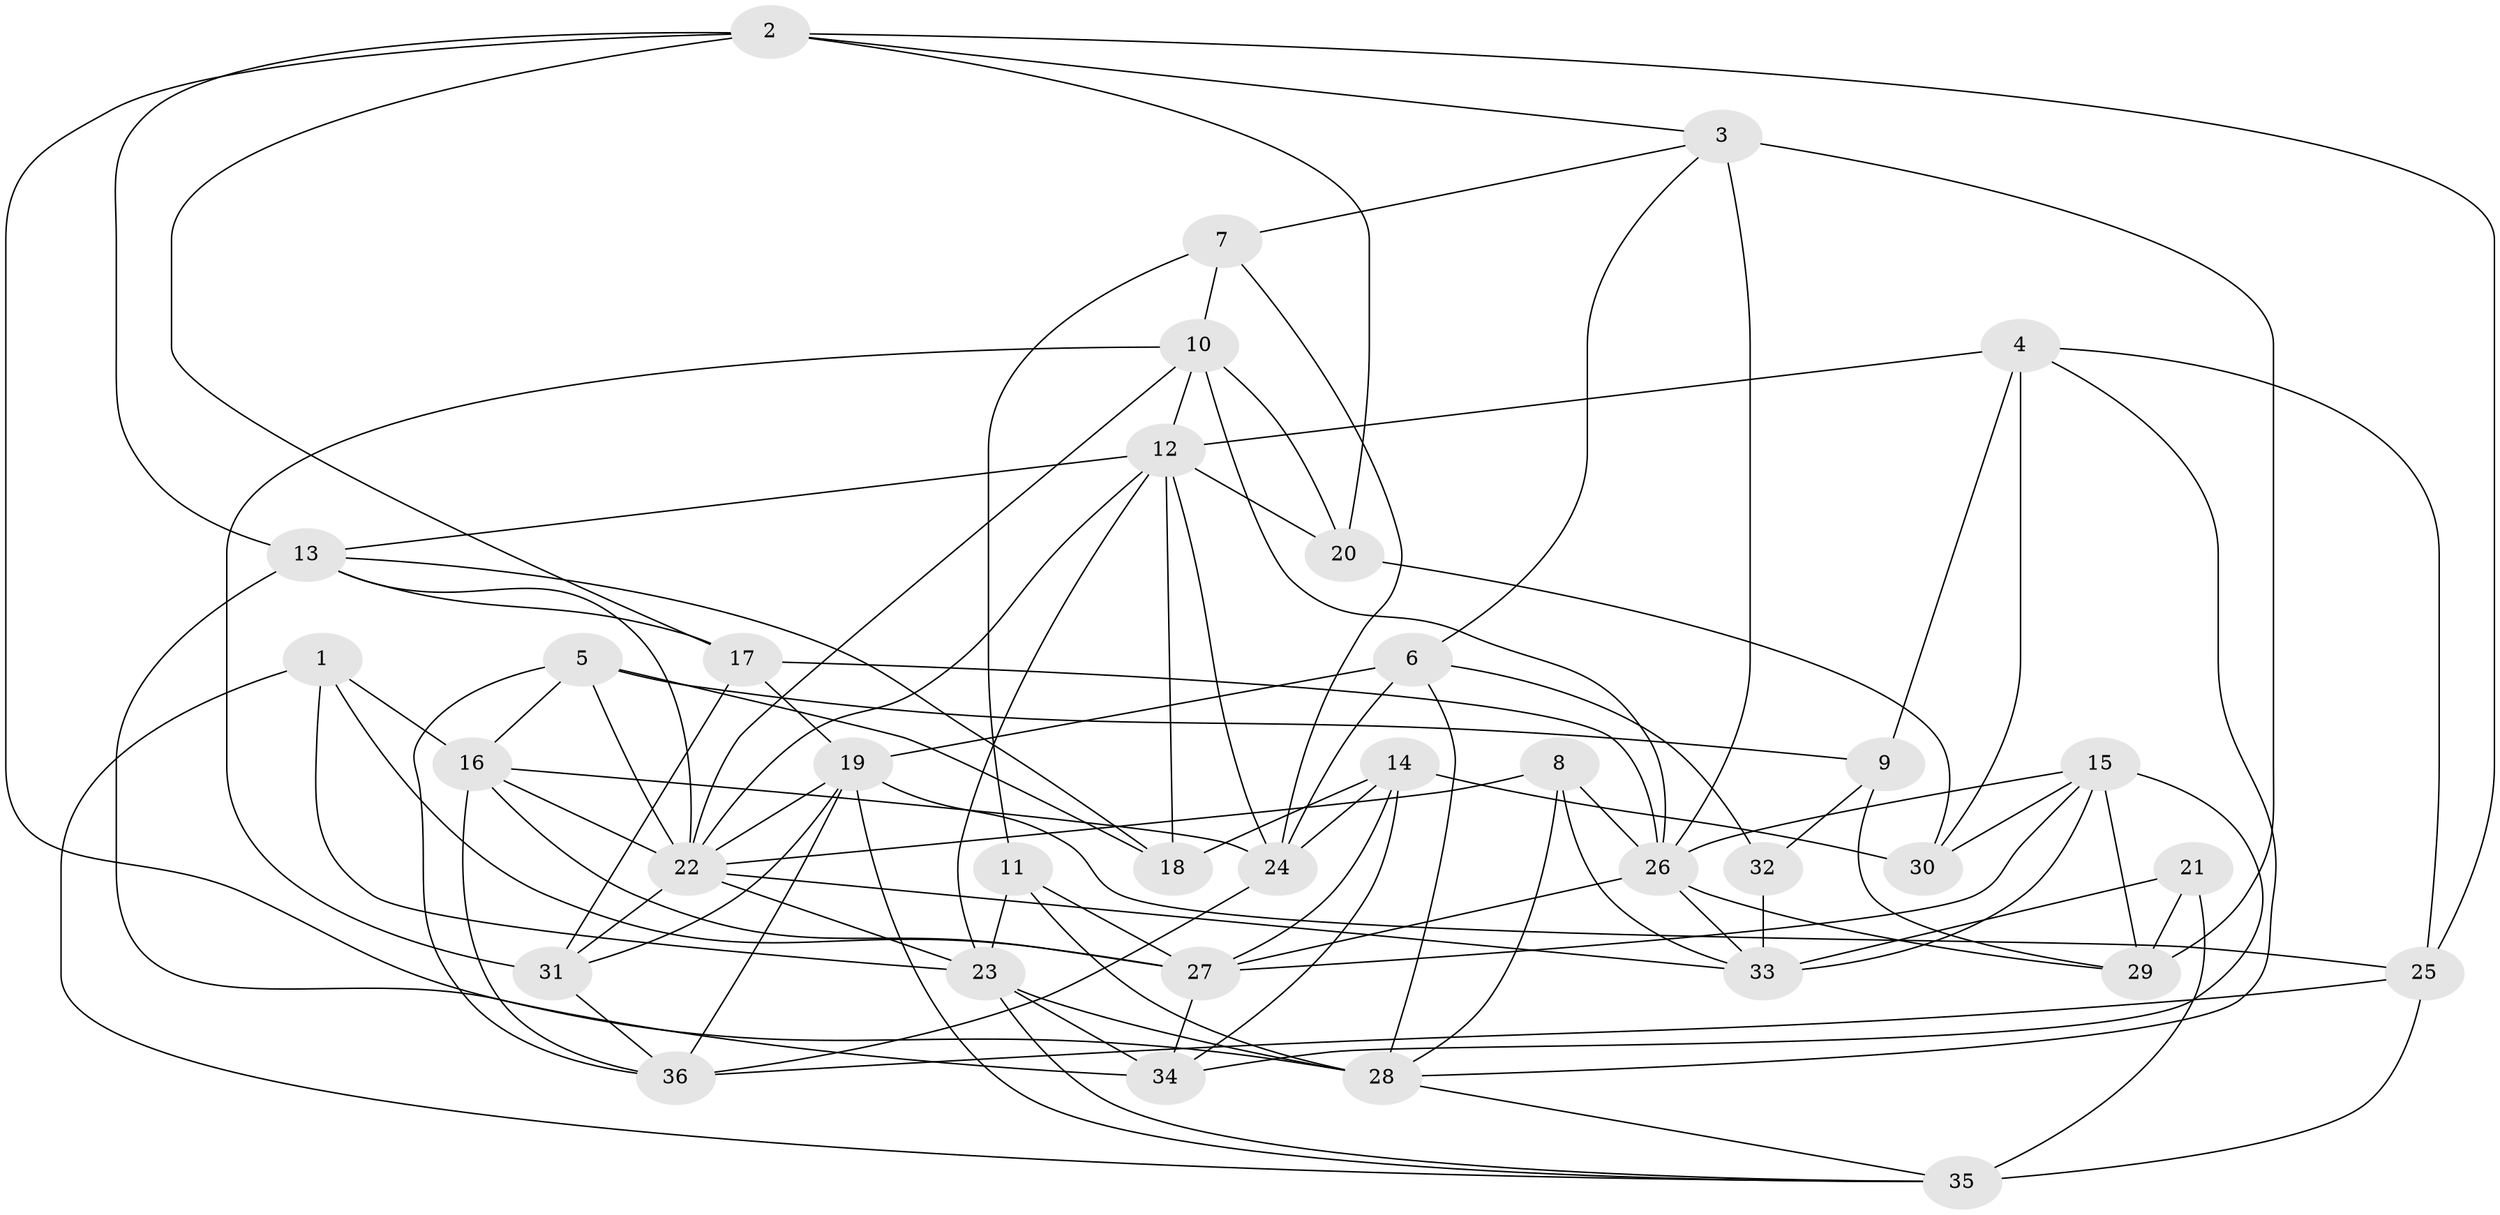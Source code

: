 // original degree distribution, {4: 1.0}
// Generated by graph-tools (version 1.1) at 2025/38/03/04/25 23:38:04]
// undirected, 36 vertices, 98 edges
graph export_dot {
  node [color=gray90,style=filled];
  1;
  2;
  3;
  4;
  5;
  6;
  7;
  8;
  9;
  10;
  11;
  12;
  13;
  14;
  15;
  16;
  17;
  18;
  19;
  20;
  21;
  22;
  23;
  24;
  25;
  26;
  27;
  28;
  29;
  30;
  31;
  32;
  33;
  34;
  35;
  36;
  1 -- 16 [weight=1.0];
  1 -- 23 [weight=1.0];
  1 -- 27 [weight=1.0];
  1 -- 35 [weight=1.0];
  2 -- 3 [weight=1.0];
  2 -- 13 [weight=1.0];
  2 -- 17 [weight=1.0];
  2 -- 20 [weight=1.0];
  2 -- 25 [weight=1.0];
  2 -- 28 [weight=1.0];
  3 -- 6 [weight=1.0];
  3 -- 7 [weight=1.0];
  3 -- 26 [weight=1.0];
  3 -- 29 [weight=2.0];
  4 -- 9 [weight=1.0];
  4 -- 12 [weight=1.0];
  4 -- 25 [weight=1.0];
  4 -- 28 [weight=1.0];
  4 -- 30 [weight=2.0];
  5 -- 9 [weight=2.0];
  5 -- 16 [weight=1.0];
  5 -- 18 [weight=1.0];
  5 -- 22 [weight=1.0];
  5 -- 36 [weight=1.0];
  6 -- 19 [weight=2.0];
  6 -- 24 [weight=1.0];
  6 -- 28 [weight=1.0];
  6 -- 32 [weight=1.0];
  7 -- 10 [weight=1.0];
  7 -- 11 [weight=1.0];
  7 -- 24 [weight=1.0];
  8 -- 22 [weight=1.0];
  8 -- 26 [weight=1.0];
  8 -- 28 [weight=1.0];
  8 -- 33 [weight=1.0];
  9 -- 29 [weight=1.0];
  9 -- 32 [weight=2.0];
  10 -- 12 [weight=1.0];
  10 -- 20 [weight=3.0];
  10 -- 22 [weight=1.0];
  10 -- 26 [weight=1.0];
  10 -- 31 [weight=3.0];
  11 -- 23 [weight=1.0];
  11 -- 27 [weight=2.0];
  11 -- 28 [weight=2.0];
  12 -- 13 [weight=1.0];
  12 -- 18 [weight=1.0];
  12 -- 20 [weight=1.0];
  12 -- 22 [weight=1.0];
  12 -- 23 [weight=1.0];
  12 -- 24 [weight=1.0];
  13 -- 17 [weight=1.0];
  13 -- 18 [weight=1.0];
  13 -- 22 [weight=1.0];
  13 -- 34 [weight=1.0];
  14 -- 18 [weight=1.0];
  14 -- 24 [weight=1.0];
  14 -- 27 [weight=1.0];
  14 -- 30 [weight=2.0];
  14 -- 34 [weight=1.0];
  15 -- 26 [weight=1.0];
  15 -- 27 [weight=1.0];
  15 -- 29 [weight=1.0];
  15 -- 30 [weight=1.0];
  15 -- 33 [weight=1.0];
  15 -- 34 [weight=1.0];
  16 -- 22 [weight=1.0];
  16 -- 24 [weight=1.0];
  16 -- 27 [weight=1.0];
  16 -- 36 [weight=1.0];
  17 -- 19 [weight=1.0];
  17 -- 26 [weight=1.0];
  17 -- 31 [weight=2.0];
  19 -- 22 [weight=1.0];
  19 -- 25 [weight=1.0];
  19 -- 31 [weight=1.0];
  19 -- 35 [weight=1.0];
  19 -- 36 [weight=1.0];
  20 -- 30 [weight=1.0];
  21 -- 29 [weight=1.0];
  21 -- 33 [weight=3.0];
  21 -- 35 [weight=2.0];
  22 -- 23 [weight=1.0];
  22 -- 31 [weight=1.0];
  22 -- 33 [weight=1.0];
  23 -- 28 [weight=1.0];
  23 -- 34 [weight=2.0];
  23 -- 35 [weight=1.0];
  24 -- 36 [weight=1.0];
  25 -- 35 [weight=2.0];
  25 -- 36 [weight=1.0];
  26 -- 27 [weight=1.0];
  26 -- 29 [weight=1.0];
  26 -- 33 [weight=1.0];
  27 -- 34 [weight=1.0];
  28 -- 35 [weight=1.0];
  31 -- 36 [weight=1.0];
  32 -- 33 [weight=3.0];
}
